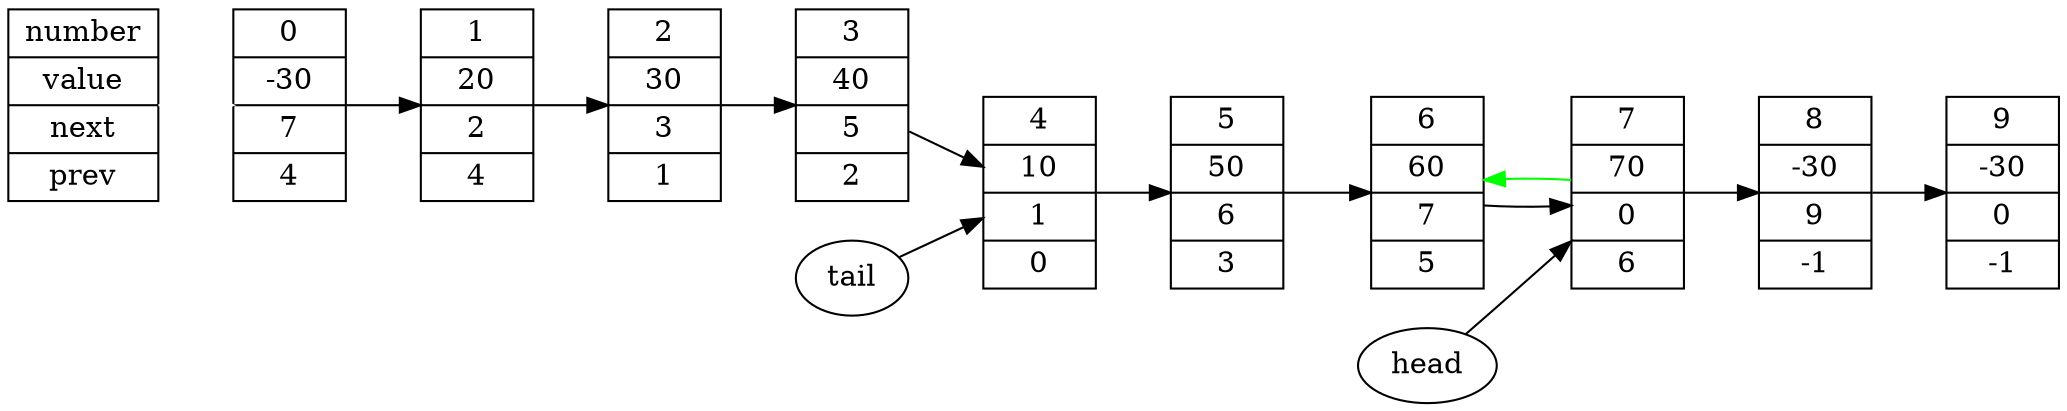 digraph G{
rankdir=LR;
list[shape=record,label=" number | value | next | prev"];
0 [shape=record,label=" 0 | -30 | 7 | 4" ];
1 [shape=record,label=" 1 | 20 | 2 | 4" ];
2 [shape=record,label=" 2 | 30 | 3 | 1" ];
3 [shape=record,label=" 3 | 40 | 5 | 2" ];
4 [shape=record,label=" 4 | 10 | 1 | 0" ];
5 [shape=record,label=" 5 | 50 | 6 | 3" ];
6 [shape=record,label=" 6 | 60 | 7 | 5" ];
7 [shape=record,label=" 7 | 70 | 0 | 6" ];
8 [shape=record,label=" 8 | -30 | 9 | -1" ];
9 [shape=record,label=" 9 | -30 | 0 | -1" ];
list -> 0[color=white];
0 -> 1 -> 2 -> 3 -> 4 -> 5 -> 6 -> 7 -> 8 -> 9;
7 -> 6 [color="green"];
tail -> 4;
head -> 7;
}
